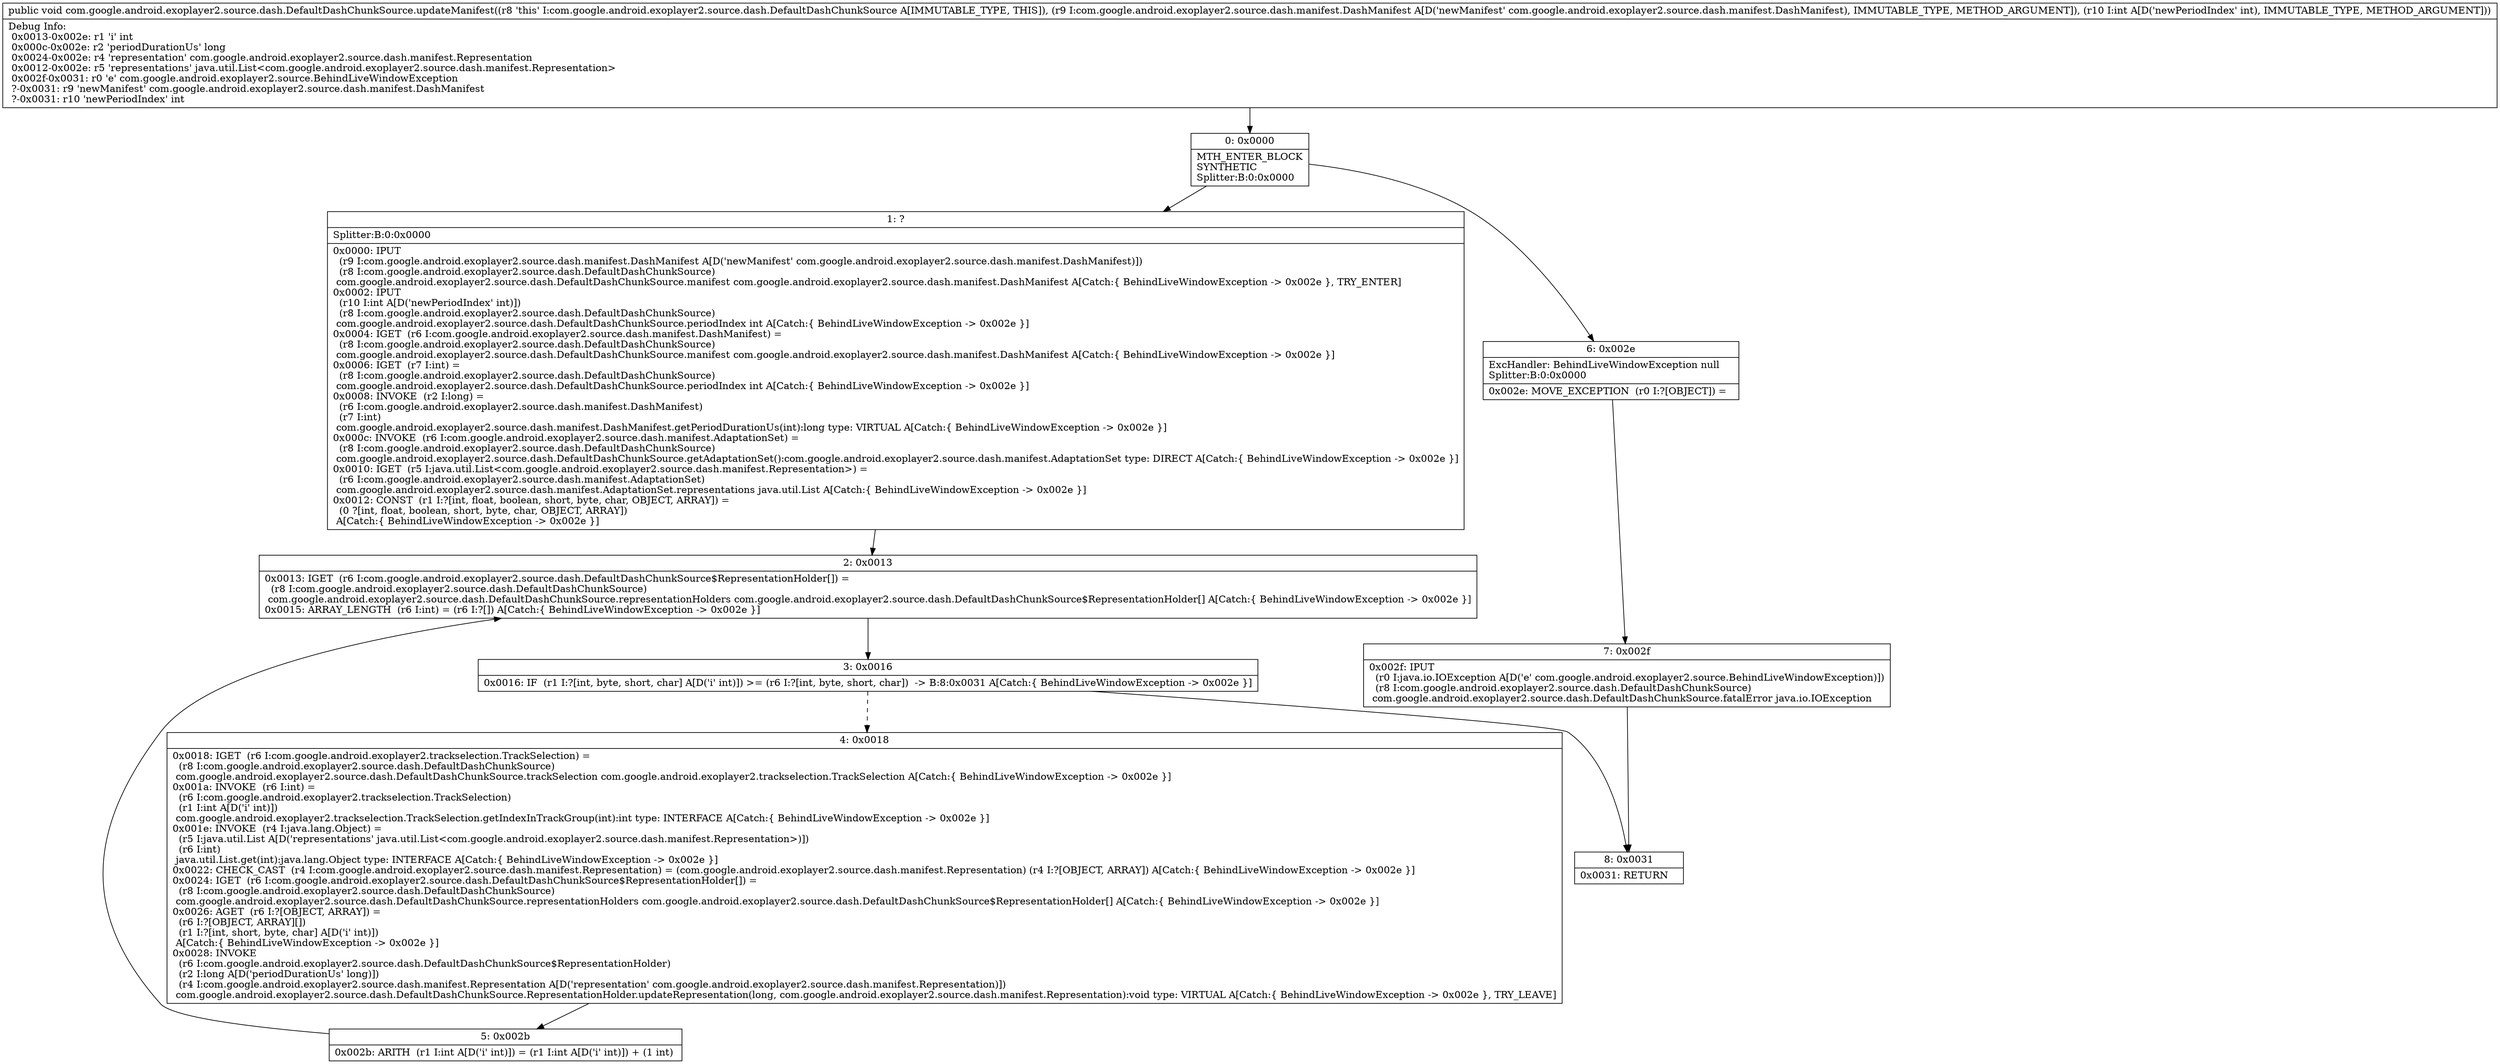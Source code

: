 digraph "CFG forcom.google.android.exoplayer2.source.dash.DefaultDashChunkSource.updateManifest(Lcom\/google\/android\/exoplayer2\/source\/dash\/manifest\/DashManifest;I)V" {
Node_0 [shape=record,label="{0\:\ 0x0000|MTH_ENTER_BLOCK\lSYNTHETIC\lSplitter:B:0:0x0000\l}"];
Node_1 [shape=record,label="{1\:\ ?|Splitter:B:0:0x0000\l|0x0000: IPUT  \l  (r9 I:com.google.android.exoplayer2.source.dash.manifest.DashManifest A[D('newManifest' com.google.android.exoplayer2.source.dash.manifest.DashManifest)])\l  (r8 I:com.google.android.exoplayer2.source.dash.DefaultDashChunkSource)\l com.google.android.exoplayer2.source.dash.DefaultDashChunkSource.manifest com.google.android.exoplayer2.source.dash.manifest.DashManifest A[Catch:\{ BehindLiveWindowException \-\> 0x002e \}, TRY_ENTER]\l0x0002: IPUT  \l  (r10 I:int A[D('newPeriodIndex' int)])\l  (r8 I:com.google.android.exoplayer2.source.dash.DefaultDashChunkSource)\l com.google.android.exoplayer2.source.dash.DefaultDashChunkSource.periodIndex int A[Catch:\{ BehindLiveWindowException \-\> 0x002e \}]\l0x0004: IGET  (r6 I:com.google.android.exoplayer2.source.dash.manifest.DashManifest) = \l  (r8 I:com.google.android.exoplayer2.source.dash.DefaultDashChunkSource)\l com.google.android.exoplayer2.source.dash.DefaultDashChunkSource.manifest com.google.android.exoplayer2.source.dash.manifest.DashManifest A[Catch:\{ BehindLiveWindowException \-\> 0x002e \}]\l0x0006: IGET  (r7 I:int) = \l  (r8 I:com.google.android.exoplayer2.source.dash.DefaultDashChunkSource)\l com.google.android.exoplayer2.source.dash.DefaultDashChunkSource.periodIndex int A[Catch:\{ BehindLiveWindowException \-\> 0x002e \}]\l0x0008: INVOKE  (r2 I:long) = \l  (r6 I:com.google.android.exoplayer2.source.dash.manifest.DashManifest)\l  (r7 I:int)\l com.google.android.exoplayer2.source.dash.manifest.DashManifest.getPeriodDurationUs(int):long type: VIRTUAL A[Catch:\{ BehindLiveWindowException \-\> 0x002e \}]\l0x000c: INVOKE  (r6 I:com.google.android.exoplayer2.source.dash.manifest.AdaptationSet) = \l  (r8 I:com.google.android.exoplayer2.source.dash.DefaultDashChunkSource)\l com.google.android.exoplayer2.source.dash.DefaultDashChunkSource.getAdaptationSet():com.google.android.exoplayer2.source.dash.manifest.AdaptationSet type: DIRECT A[Catch:\{ BehindLiveWindowException \-\> 0x002e \}]\l0x0010: IGET  (r5 I:java.util.List\<com.google.android.exoplayer2.source.dash.manifest.Representation\>) = \l  (r6 I:com.google.android.exoplayer2.source.dash.manifest.AdaptationSet)\l com.google.android.exoplayer2.source.dash.manifest.AdaptationSet.representations java.util.List A[Catch:\{ BehindLiveWindowException \-\> 0x002e \}]\l0x0012: CONST  (r1 I:?[int, float, boolean, short, byte, char, OBJECT, ARRAY]) = \l  (0 ?[int, float, boolean, short, byte, char, OBJECT, ARRAY])\l A[Catch:\{ BehindLiveWindowException \-\> 0x002e \}]\l}"];
Node_2 [shape=record,label="{2\:\ 0x0013|0x0013: IGET  (r6 I:com.google.android.exoplayer2.source.dash.DefaultDashChunkSource$RepresentationHolder[]) = \l  (r8 I:com.google.android.exoplayer2.source.dash.DefaultDashChunkSource)\l com.google.android.exoplayer2.source.dash.DefaultDashChunkSource.representationHolders com.google.android.exoplayer2.source.dash.DefaultDashChunkSource$RepresentationHolder[] A[Catch:\{ BehindLiveWindowException \-\> 0x002e \}]\l0x0015: ARRAY_LENGTH  (r6 I:int) = (r6 I:?[]) A[Catch:\{ BehindLiveWindowException \-\> 0x002e \}]\l}"];
Node_3 [shape=record,label="{3\:\ 0x0016|0x0016: IF  (r1 I:?[int, byte, short, char] A[D('i' int)]) \>= (r6 I:?[int, byte, short, char])  \-\> B:8:0x0031 A[Catch:\{ BehindLiveWindowException \-\> 0x002e \}]\l}"];
Node_4 [shape=record,label="{4\:\ 0x0018|0x0018: IGET  (r6 I:com.google.android.exoplayer2.trackselection.TrackSelection) = \l  (r8 I:com.google.android.exoplayer2.source.dash.DefaultDashChunkSource)\l com.google.android.exoplayer2.source.dash.DefaultDashChunkSource.trackSelection com.google.android.exoplayer2.trackselection.TrackSelection A[Catch:\{ BehindLiveWindowException \-\> 0x002e \}]\l0x001a: INVOKE  (r6 I:int) = \l  (r6 I:com.google.android.exoplayer2.trackselection.TrackSelection)\l  (r1 I:int A[D('i' int)])\l com.google.android.exoplayer2.trackselection.TrackSelection.getIndexInTrackGroup(int):int type: INTERFACE A[Catch:\{ BehindLiveWindowException \-\> 0x002e \}]\l0x001e: INVOKE  (r4 I:java.lang.Object) = \l  (r5 I:java.util.List A[D('representations' java.util.List\<com.google.android.exoplayer2.source.dash.manifest.Representation\>)])\l  (r6 I:int)\l java.util.List.get(int):java.lang.Object type: INTERFACE A[Catch:\{ BehindLiveWindowException \-\> 0x002e \}]\l0x0022: CHECK_CAST  (r4 I:com.google.android.exoplayer2.source.dash.manifest.Representation) = (com.google.android.exoplayer2.source.dash.manifest.Representation) (r4 I:?[OBJECT, ARRAY]) A[Catch:\{ BehindLiveWindowException \-\> 0x002e \}]\l0x0024: IGET  (r6 I:com.google.android.exoplayer2.source.dash.DefaultDashChunkSource$RepresentationHolder[]) = \l  (r8 I:com.google.android.exoplayer2.source.dash.DefaultDashChunkSource)\l com.google.android.exoplayer2.source.dash.DefaultDashChunkSource.representationHolders com.google.android.exoplayer2.source.dash.DefaultDashChunkSource$RepresentationHolder[] A[Catch:\{ BehindLiveWindowException \-\> 0x002e \}]\l0x0026: AGET  (r6 I:?[OBJECT, ARRAY]) = \l  (r6 I:?[OBJECT, ARRAY][])\l  (r1 I:?[int, short, byte, char] A[D('i' int)])\l A[Catch:\{ BehindLiveWindowException \-\> 0x002e \}]\l0x0028: INVOKE  \l  (r6 I:com.google.android.exoplayer2.source.dash.DefaultDashChunkSource$RepresentationHolder)\l  (r2 I:long A[D('periodDurationUs' long)])\l  (r4 I:com.google.android.exoplayer2.source.dash.manifest.Representation A[D('representation' com.google.android.exoplayer2.source.dash.manifest.Representation)])\l com.google.android.exoplayer2.source.dash.DefaultDashChunkSource.RepresentationHolder.updateRepresentation(long, com.google.android.exoplayer2.source.dash.manifest.Representation):void type: VIRTUAL A[Catch:\{ BehindLiveWindowException \-\> 0x002e \}, TRY_LEAVE]\l}"];
Node_5 [shape=record,label="{5\:\ 0x002b|0x002b: ARITH  (r1 I:int A[D('i' int)]) = (r1 I:int A[D('i' int)]) + (1 int) \l}"];
Node_6 [shape=record,label="{6\:\ 0x002e|ExcHandler: BehindLiveWindowException null\lSplitter:B:0:0x0000\l|0x002e: MOVE_EXCEPTION  (r0 I:?[OBJECT]) =  \l}"];
Node_7 [shape=record,label="{7\:\ 0x002f|0x002f: IPUT  \l  (r0 I:java.io.IOException A[D('e' com.google.android.exoplayer2.source.BehindLiveWindowException)])\l  (r8 I:com.google.android.exoplayer2.source.dash.DefaultDashChunkSource)\l com.google.android.exoplayer2.source.dash.DefaultDashChunkSource.fatalError java.io.IOException \l}"];
Node_8 [shape=record,label="{8\:\ 0x0031|0x0031: RETURN   \l}"];
MethodNode[shape=record,label="{public void com.google.android.exoplayer2.source.dash.DefaultDashChunkSource.updateManifest((r8 'this' I:com.google.android.exoplayer2.source.dash.DefaultDashChunkSource A[IMMUTABLE_TYPE, THIS]), (r9 I:com.google.android.exoplayer2.source.dash.manifest.DashManifest A[D('newManifest' com.google.android.exoplayer2.source.dash.manifest.DashManifest), IMMUTABLE_TYPE, METHOD_ARGUMENT]), (r10 I:int A[D('newPeriodIndex' int), IMMUTABLE_TYPE, METHOD_ARGUMENT]))  | Debug Info:\l  0x0013\-0x002e: r1 'i' int\l  0x000c\-0x002e: r2 'periodDurationUs' long\l  0x0024\-0x002e: r4 'representation' com.google.android.exoplayer2.source.dash.manifest.Representation\l  0x0012\-0x002e: r5 'representations' java.util.List\<com.google.android.exoplayer2.source.dash.manifest.Representation\>\l  0x002f\-0x0031: r0 'e' com.google.android.exoplayer2.source.BehindLiveWindowException\l  ?\-0x0031: r9 'newManifest' com.google.android.exoplayer2.source.dash.manifest.DashManifest\l  ?\-0x0031: r10 'newPeriodIndex' int\l}"];
MethodNode -> Node_0;
Node_0 -> Node_1;
Node_0 -> Node_6;
Node_1 -> Node_2;
Node_2 -> Node_3;
Node_3 -> Node_4[style=dashed];
Node_3 -> Node_8;
Node_4 -> Node_5;
Node_5 -> Node_2;
Node_6 -> Node_7;
Node_7 -> Node_8;
}

